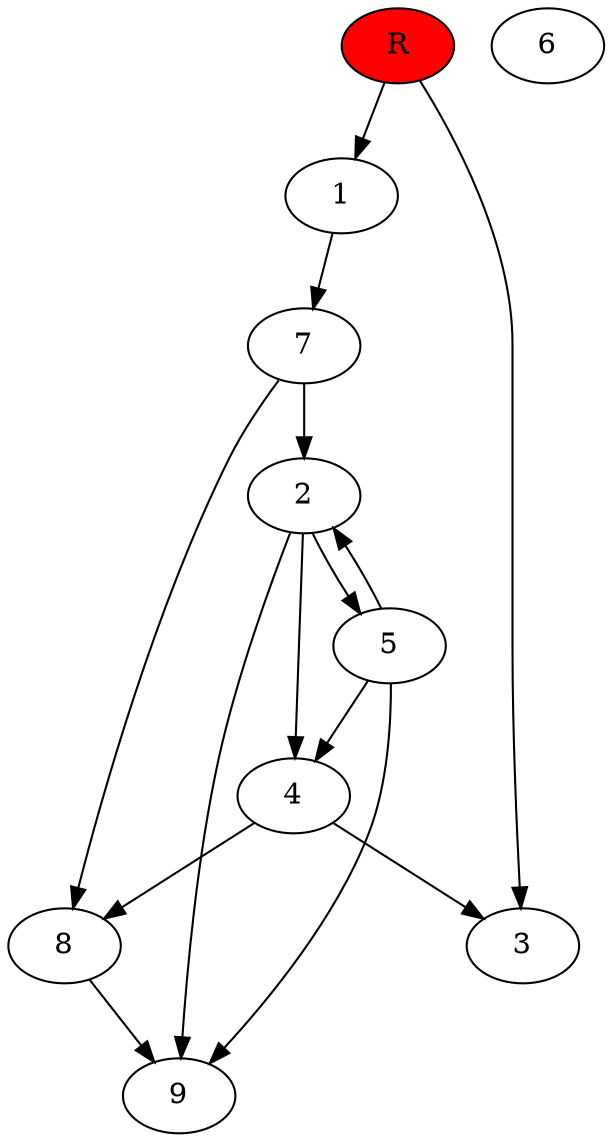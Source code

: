 digraph prb61770 {
	1
	2
	3
	4
	5
	6
	7
	8
	R [fillcolor="#ff0000" style=filled]
	1 -> 7
	2 -> 4
	2 -> 5
	2 -> 9
	4 -> 3
	4 -> 8
	5 -> 2
	5 -> 4
	5 -> 9
	7 -> 2
	7 -> 8
	8 -> 9
	R -> 1
	R -> 3
}
